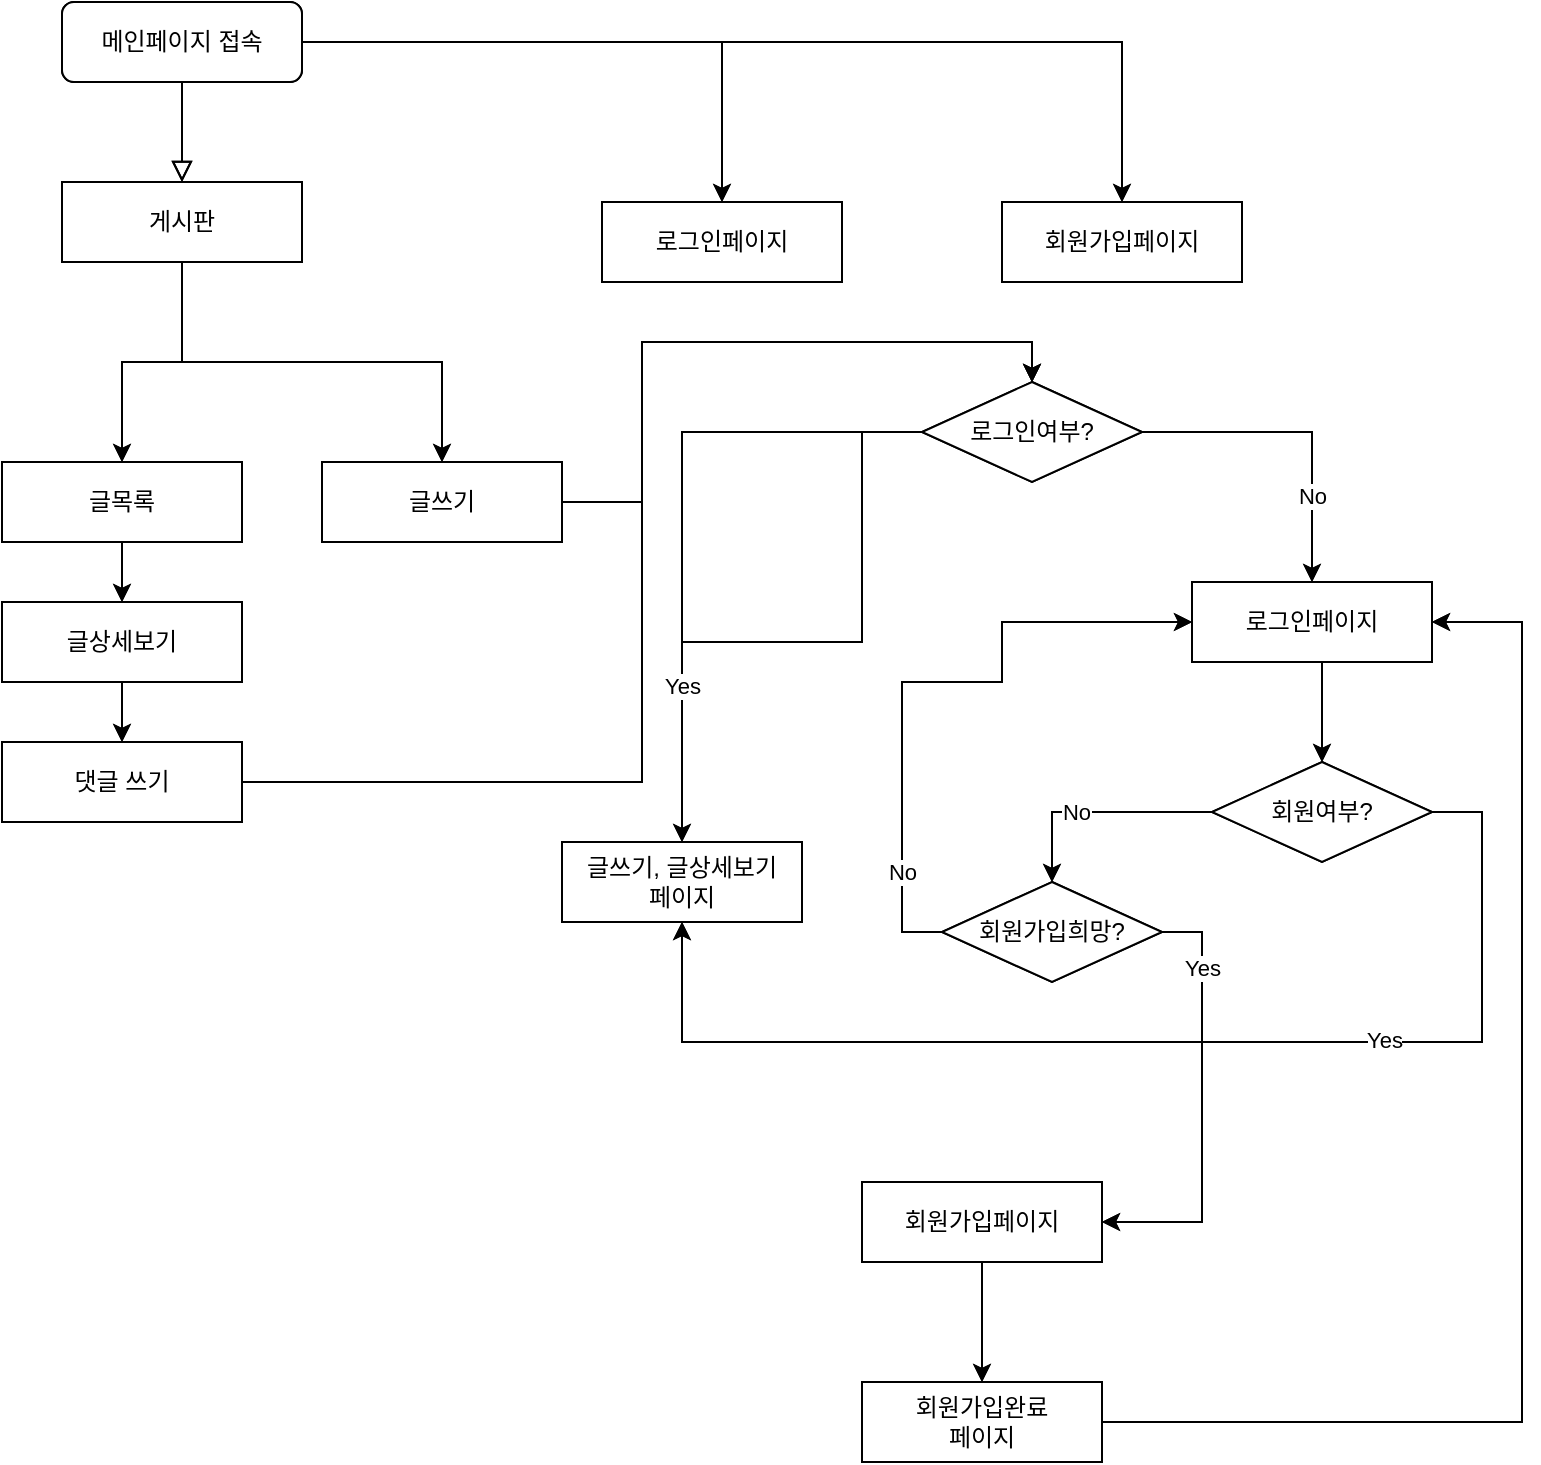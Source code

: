 <mxfile version="13.0.2" type="github">
  <diagram id="C5RBs43oDa-KdzZeNtuy" name="Page-1">
    <mxGraphModel dx="1342" dy="611" grid="1" gridSize="10" guides="1" tooltips="1" connect="1" arrows="1" fold="1" page="1" pageScale="1" pageWidth="827" pageHeight="1169" math="0" shadow="0">
      <root>
        <mxCell id="WIyWlLk6GJQsqaUBKTNV-0" />
        <mxCell id="WIyWlLk6GJQsqaUBKTNV-1" parent="WIyWlLk6GJQsqaUBKTNV-0" />
        <mxCell id="WIyWlLk6GJQsqaUBKTNV-2" value="" style="rounded=0;html=1;jettySize=auto;orthogonalLoop=1;fontSize=11;endArrow=block;endFill=0;endSize=8;strokeWidth=1;shadow=0;labelBackgroundColor=none;edgeStyle=orthogonalEdgeStyle;entryX=0.5;entryY=0;entryDx=0;entryDy=0;" parent="WIyWlLk6GJQsqaUBKTNV-1" source="WIyWlLk6GJQsqaUBKTNV-3" target="Er5VTYdc8t7rbzbYmwnD-3" edge="1">
          <mxGeometry relative="1" as="geometry">
            <mxPoint x="130" y="110" as="targetPoint" />
          </mxGeometry>
        </mxCell>
        <mxCell id="Er5VTYdc8t7rbzbYmwnD-9" style="edgeStyle=orthogonalEdgeStyle;rounded=0;orthogonalLoop=1;jettySize=auto;html=1;" parent="WIyWlLk6GJQsqaUBKTNV-1" source="WIyWlLk6GJQsqaUBKTNV-3" target="Er5VTYdc8t7rbzbYmwnD-5" edge="1">
          <mxGeometry relative="1" as="geometry" />
        </mxCell>
        <mxCell id="Er5VTYdc8t7rbzbYmwnD-15" style="edgeStyle=orthogonalEdgeStyle;rounded=0;orthogonalLoop=1;jettySize=auto;html=1;exitX=1;exitY=0.5;exitDx=0;exitDy=0;entryX=0.5;entryY=0;entryDx=0;entryDy=0;" parent="WIyWlLk6GJQsqaUBKTNV-1" source="WIyWlLk6GJQsqaUBKTNV-3" target="Er5VTYdc8t7rbzbYmwnD-10" edge="1">
          <mxGeometry relative="1" as="geometry" />
        </mxCell>
        <mxCell id="WIyWlLk6GJQsqaUBKTNV-3" value="메인페이지 접속" style="rounded=1;whiteSpace=wrap;html=1;fontSize=12;glass=0;strokeWidth=1;shadow=0;" parent="WIyWlLk6GJQsqaUBKTNV-1" vertex="1">
          <mxGeometry x="70" y="20" width="120" height="40" as="geometry" />
        </mxCell>
        <mxCell id="Er5VTYdc8t7rbzbYmwnD-13" style="edgeStyle=orthogonalEdgeStyle;rounded=0;orthogonalLoop=1;jettySize=auto;html=1;entryX=0.5;entryY=0;entryDx=0;entryDy=0;" parent="WIyWlLk6GJQsqaUBKTNV-1" source="Er5VTYdc8t7rbzbYmwnD-3" target="Er5VTYdc8t7rbzbYmwnD-11" edge="1">
          <mxGeometry relative="1" as="geometry" />
        </mxCell>
        <mxCell id="Er5VTYdc8t7rbzbYmwnD-14" style="edgeStyle=orthogonalEdgeStyle;rounded=0;orthogonalLoop=1;jettySize=auto;html=1;entryX=0.5;entryY=0;entryDx=0;entryDy=0;" parent="WIyWlLk6GJQsqaUBKTNV-1" source="Er5VTYdc8t7rbzbYmwnD-3" target="Er5VTYdc8t7rbzbYmwnD-12" edge="1">
          <mxGeometry relative="1" as="geometry">
            <Array as="points">
              <mxPoint x="130" y="200" />
              <mxPoint x="260" y="200" />
            </Array>
          </mxGeometry>
        </mxCell>
        <mxCell id="Er5VTYdc8t7rbzbYmwnD-3" value="게시판" style="rounded=0;whiteSpace=wrap;html=1;" parent="WIyWlLk6GJQsqaUBKTNV-1" vertex="1">
          <mxGeometry x="70" y="110" width="120" height="40" as="geometry" />
        </mxCell>
        <mxCell id="Er5VTYdc8t7rbzbYmwnD-5" value="로그인페이지" style="rounded=0;whiteSpace=wrap;html=1;" parent="WIyWlLk6GJQsqaUBKTNV-1" vertex="1">
          <mxGeometry x="340" y="120" width="120" height="40" as="geometry" />
        </mxCell>
        <mxCell id="Er5VTYdc8t7rbzbYmwnD-10" value="회원가입페이지" style="rounded=0;whiteSpace=wrap;html=1;" parent="WIyWlLk6GJQsqaUBKTNV-1" vertex="1">
          <mxGeometry x="540" y="120" width="120" height="40" as="geometry" />
        </mxCell>
        <mxCell id="Er5VTYdc8t7rbzbYmwnD-27" style="edgeStyle=orthogonalEdgeStyle;rounded=0;orthogonalLoop=1;jettySize=auto;html=1;exitX=0.5;exitY=1;exitDx=0;exitDy=0;entryX=0.5;entryY=0;entryDx=0;entryDy=0;" parent="WIyWlLk6GJQsqaUBKTNV-1" source="Er5VTYdc8t7rbzbYmwnD-11" target="Er5VTYdc8t7rbzbYmwnD-26" edge="1">
          <mxGeometry relative="1" as="geometry" />
        </mxCell>
        <mxCell id="Er5VTYdc8t7rbzbYmwnD-11" value="글목록" style="rounded=0;whiteSpace=wrap;html=1;" parent="WIyWlLk6GJQsqaUBKTNV-1" vertex="1">
          <mxGeometry x="40" y="250" width="120" height="40" as="geometry" />
        </mxCell>
        <mxCell id="Er5VTYdc8t7rbzbYmwnD-24" style="edgeStyle=orthogonalEdgeStyle;rounded=0;orthogonalLoop=1;jettySize=auto;html=1;entryX=0.5;entryY=0;entryDx=0;entryDy=0;exitX=1;exitY=0.5;exitDx=0;exitDy=0;" parent="WIyWlLk6GJQsqaUBKTNV-1" source="Er5VTYdc8t7rbzbYmwnD-12" target="Er5VTYdc8t7rbzbYmwnD-16" edge="1">
          <mxGeometry relative="1" as="geometry">
            <mxPoint x="370" y="270" as="sourcePoint" />
            <Array as="points">
              <mxPoint x="360" y="270" />
              <mxPoint x="360" y="190" />
              <mxPoint x="555" y="190" />
            </Array>
          </mxGeometry>
        </mxCell>
        <mxCell id="Er5VTYdc8t7rbzbYmwnD-12" value="글쓰기" style="rounded=0;whiteSpace=wrap;html=1;" parent="WIyWlLk6GJQsqaUBKTNV-1" vertex="1">
          <mxGeometry x="200" y="250" width="120" height="40" as="geometry" />
        </mxCell>
        <mxCell id="Er5VTYdc8t7rbzbYmwnD-19" style="edgeStyle=orthogonalEdgeStyle;rounded=0;orthogonalLoop=1;jettySize=auto;html=1;entryX=0.5;entryY=0;entryDx=0;entryDy=0;exitX=0;exitY=0.5;exitDx=0;exitDy=0;" parent="WIyWlLk6GJQsqaUBKTNV-1" source="Er5VTYdc8t7rbzbYmwnD-16" target="Er5VTYdc8t7rbzbYmwnD-17" edge="1">
          <mxGeometry relative="1" as="geometry">
            <Array as="points">
              <mxPoint x="470" y="235" />
              <mxPoint x="470" y="340" />
              <mxPoint x="380" y="340" />
            </Array>
            <mxPoint x="460" y="270" as="sourcePoint" />
          </mxGeometry>
        </mxCell>
        <mxCell id="Er5VTYdc8t7rbzbYmwnD-20" value="Yes" style="edgeLabel;html=1;align=center;verticalAlign=middle;resizable=0;points=[];" parent="Er5VTYdc8t7rbzbYmwnD-19" vertex="1" connectable="0">
          <mxGeometry x="0.66" y="-3" relative="1" as="geometry">
            <mxPoint x="3" y="-23" as="offset" />
          </mxGeometry>
        </mxCell>
        <mxCell id="Er5VTYdc8t7rbzbYmwnD-22" style="edgeStyle=orthogonalEdgeStyle;rounded=0;orthogonalLoop=1;jettySize=auto;html=1;entryX=0.5;entryY=0;entryDx=0;entryDy=0;exitX=1;exitY=0.5;exitDx=0;exitDy=0;" parent="WIyWlLk6GJQsqaUBKTNV-1" source="Er5VTYdc8t7rbzbYmwnD-16" target="Er5VTYdc8t7rbzbYmwnD-21" edge="1">
          <mxGeometry relative="1" as="geometry">
            <Array as="points">
              <mxPoint x="695" y="235" />
            </Array>
          </mxGeometry>
        </mxCell>
        <mxCell id="Er5VTYdc8t7rbzbYmwnD-23" value="No" style="edgeLabel;html=1;align=center;verticalAlign=middle;resizable=0;points=[];" parent="Er5VTYdc8t7rbzbYmwnD-22" vertex="1" connectable="0">
          <mxGeometry x="0.72" y="-2" relative="1" as="geometry">
            <mxPoint x="2" y="-21" as="offset" />
          </mxGeometry>
        </mxCell>
        <mxCell id="Er5VTYdc8t7rbzbYmwnD-16" value="로그인여부?" style="rhombus;whiteSpace=wrap;html=1;" parent="WIyWlLk6GJQsqaUBKTNV-1" vertex="1">
          <mxGeometry x="500" y="210" width="110" height="50" as="geometry" />
        </mxCell>
        <mxCell id="Er5VTYdc8t7rbzbYmwnD-17" value="&lt;div&gt;글쓰기, 글상세보기&lt;/div&gt;&lt;div&gt; 페이지&lt;/div&gt;" style="rounded=0;whiteSpace=wrap;html=1;" parent="WIyWlLk6GJQsqaUBKTNV-1" vertex="1">
          <mxGeometry x="320" y="440" width="120" height="40" as="geometry" />
        </mxCell>
        <mxCell id="Er5VTYdc8t7rbzbYmwnD-28" style="edgeStyle=orthogonalEdgeStyle;rounded=0;orthogonalLoop=1;jettySize=auto;html=1;entryX=0.5;entryY=0;entryDx=0;entryDy=0;" parent="WIyWlLk6GJQsqaUBKTNV-1" source="Er5VTYdc8t7rbzbYmwnD-21" target="Er5VTYdc8t7rbzbYmwnD-25" edge="1">
          <mxGeometry relative="1" as="geometry">
            <Array as="points">
              <mxPoint x="700" y="330" />
              <mxPoint x="700" y="330" />
            </Array>
          </mxGeometry>
        </mxCell>
        <mxCell id="Er5VTYdc8t7rbzbYmwnD-21" value="로그인페이지" style="rounded=0;whiteSpace=wrap;html=1;" parent="WIyWlLk6GJQsqaUBKTNV-1" vertex="1">
          <mxGeometry x="635" y="310" width="120" height="40" as="geometry" />
        </mxCell>
        <mxCell id="Er5VTYdc8t7rbzbYmwnD-41" style="edgeStyle=orthogonalEdgeStyle;rounded=0;orthogonalLoop=1;jettySize=auto;html=1;entryX=0.5;entryY=0;entryDx=0;entryDy=0;exitX=0;exitY=0.5;exitDx=0;exitDy=0;" parent="WIyWlLk6GJQsqaUBKTNV-1" source="Er5VTYdc8t7rbzbYmwnD-25" target="Er5VTYdc8t7rbzbYmwnD-40" edge="1">
          <mxGeometry relative="1" as="geometry">
            <Array as="points">
              <mxPoint x="565" y="425" />
            </Array>
          </mxGeometry>
        </mxCell>
        <mxCell id="Er5VTYdc8t7rbzbYmwnD-42" value="No" style="edgeLabel;html=1;align=center;verticalAlign=middle;resizable=0;points=[];" parent="Er5VTYdc8t7rbzbYmwnD-41" vertex="1" connectable="0">
          <mxGeometry x="0.304" y="-3" relative="1" as="geometry">
            <mxPoint x="7" y="3" as="offset" />
          </mxGeometry>
        </mxCell>
        <mxCell id="Ws9FxUS3VoPSKtANs8RR-11" style="edgeStyle=orthogonalEdgeStyle;rounded=0;orthogonalLoop=1;jettySize=auto;html=1;entryX=0.5;entryY=1;entryDx=0;entryDy=0;exitX=1;exitY=0.5;exitDx=0;exitDy=0;" parent="WIyWlLk6GJQsqaUBKTNV-1" source="Er5VTYdc8t7rbzbYmwnD-25" target="Er5VTYdc8t7rbzbYmwnD-17" edge="1">
          <mxGeometry relative="1" as="geometry">
            <Array as="points">
              <mxPoint x="780" y="425" />
              <mxPoint x="780" y="540" />
              <mxPoint x="380" y="540" />
            </Array>
          </mxGeometry>
        </mxCell>
        <mxCell id="Ws9FxUS3VoPSKtANs8RR-12" value="Yes" style="edgeLabel;html=1;align=center;verticalAlign=middle;resizable=0;points=[];" parent="Ws9FxUS3VoPSKtANs8RR-11" vertex="1" connectable="0">
          <mxGeometry x="-0.368" y="-1" relative="1" as="geometry">
            <mxPoint as="offset" />
          </mxGeometry>
        </mxCell>
        <mxCell id="Er5VTYdc8t7rbzbYmwnD-25" value="회원여부?" style="rhombus;whiteSpace=wrap;html=1;" parent="WIyWlLk6GJQsqaUBKTNV-1" vertex="1">
          <mxGeometry x="645" y="400" width="110" height="50" as="geometry" />
        </mxCell>
        <mxCell id="Ws9FxUS3VoPSKtANs8RR-14" style="edgeStyle=orthogonalEdgeStyle;rounded=0;orthogonalLoop=1;jettySize=auto;html=1;exitX=0.5;exitY=1;exitDx=0;exitDy=0;entryX=0.5;entryY=0;entryDx=0;entryDy=0;" parent="WIyWlLk6GJQsqaUBKTNV-1" source="Er5VTYdc8t7rbzbYmwnD-26" target="Ws9FxUS3VoPSKtANs8RR-13" edge="1">
          <mxGeometry relative="1" as="geometry" />
        </mxCell>
        <mxCell id="Er5VTYdc8t7rbzbYmwnD-26" value="글상세보기" style="rounded=0;whiteSpace=wrap;html=1;" parent="WIyWlLk6GJQsqaUBKTNV-1" vertex="1">
          <mxGeometry x="40" y="320" width="120" height="40" as="geometry" />
        </mxCell>
        <mxCell id="Ws9FxUS3VoPSKtANs8RR-0" style="edgeStyle=orthogonalEdgeStyle;rounded=0;orthogonalLoop=1;jettySize=auto;html=1;entryX=0;entryY=0.5;entryDx=0;entryDy=0;exitX=0;exitY=0.5;exitDx=0;exitDy=0;" parent="WIyWlLk6GJQsqaUBKTNV-1" source="Er5VTYdc8t7rbzbYmwnD-40" target="Er5VTYdc8t7rbzbYmwnD-21" edge="1">
          <mxGeometry relative="1" as="geometry">
            <Array as="points">
              <mxPoint x="490" y="485" />
              <mxPoint x="490" y="360" />
              <mxPoint x="540" y="360" />
              <mxPoint x="540" y="330" />
            </Array>
          </mxGeometry>
        </mxCell>
        <mxCell id="Ws9FxUS3VoPSKtANs8RR-1" value="&lt;div&gt;No&lt;/div&gt;" style="edgeLabel;html=1;align=center;verticalAlign=middle;resizable=0;points=[];" parent="Ws9FxUS3VoPSKtANs8RR-0" vertex="1" connectable="0">
          <mxGeometry x="-0.68" y="-2" relative="1" as="geometry">
            <mxPoint x="-2" y="1" as="offset" />
          </mxGeometry>
        </mxCell>
        <mxCell id="Ws9FxUS3VoPSKtANs8RR-3" style="edgeStyle=orthogonalEdgeStyle;rounded=0;orthogonalLoop=1;jettySize=auto;html=1;exitX=1;exitY=0.5;exitDx=0;exitDy=0;entryX=1;entryY=0.5;entryDx=0;entryDy=0;" parent="WIyWlLk6GJQsqaUBKTNV-1" source="Er5VTYdc8t7rbzbYmwnD-40" target="Er5VTYdc8t7rbzbYmwnD-43" edge="1">
          <mxGeometry relative="1" as="geometry" />
        </mxCell>
        <mxCell id="Ws9FxUS3VoPSKtANs8RR-10" value="Yes" style="edgeLabel;html=1;align=center;verticalAlign=middle;resizable=0;points=[];" parent="Ws9FxUS3VoPSKtANs8RR-3" vertex="1" connectable="0">
          <mxGeometry x="-0.647" relative="1" as="geometry">
            <mxPoint as="offset" />
          </mxGeometry>
        </mxCell>
        <mxCell id="Er5VTYdc8t7rbzbYmwnD-40" value="회원가입희망?" style="rhombus;whiteSpace=wrap;html=1;" parent="WIyWlLk6GJQsqaUBKTNV-1" vertex="1">
          <mxGeometry x="510" y="460" width="110" height="50" as="geometry" />
        </mxCell>
        <mxCell id="Ws9FxUS3VoPSKtANs8RR-9" style="edgeStyle=orthogonalEdgeStyle;rounded=0;orthogonalLoop=1;jettySize=auto;html=1;entryX=0.5;entryY=0;entryDx=0;entryDy=0;" parent="WIyWlLk6GJQsqaUBKTNV-1" source="Er5VTYdc8t7rbzbYmwnD-43" target="Ws9FxUS3VoPSKtANs8RR-6" edge="1">
          <mxGeometry relative="1" as="geometry" />
        </mxCell>
        <mxCell id="Er5VTYdc8t7rbzbYmwnD-43" value="회원가입페이지" style="rounded=0;whiteSpace=wrap;html=1;" parent="WIyWlLk6GJQsqaUBKTNV-1" vertex="1">
          <mxGeometry x="470" y="610" width="120" height="40" as="geometry" />
        </mxCell>
        <mxCell id="Ws9FxUS3VoPSKtANs8RR-8" style="edgeStyle=orthogonalEdgeStyle;rounded=0;orthogonalLoop=1;jettySize=auto;html=1;entryX=1;entryY=0.5;entryDx=0;entryDy=0;" parent="WIyWlLk6GJQsqaUBKTNV-1" source="Ws9FxUS3VoPSKtANs8RR-6" target="Er5VTYdc8t7rbzbYmwnD-21" edge="1">
          <mxGeometry relative="1" as="geometry">
            <Array as="points">
              <mxPoint x="800" y="730" />
              <mxPoint x="800" y="330" />
            </Array>
          </mxGeometry>
        </mxCell>
        <mxCell id="Ws9FxUS3VoPSKtANs8RR-6" value="&lt;div&gt;회원가입완료&lt;/div&gt;&lt;div&gt;페이지&lt;br&gt;&lt;/div&gt;" style="rounded=0;whiteSpace=wrap;html=1;" parent="WIyWlLk6GJQsqaUBKTNV-1" vertex="1">
          <mxGeometry x="470" y="710" width="120" height="40" as="geometry" />
        </mxCell>
        <mxCell id="Ws9FxUS3VoPSKtANs8RR-15" style="edgeStyle=orthogonalEdgeStyle;rounded=0;orthogonalLoop=1;jettySize=auto;html=1;entryX=0.5;entryY=0;entryDx=0;entryDy=0;" parent="WIyWlLk6GJQsqaUBKTNV-1" source="Ws9FxUS3VoPSKtANs8RR-13" target="Er5VTYdc8t7rbzbYmwnD-16" edge="1">
          <mxGeometry relative="1" as="geometry">
            <Array as="points">
              <mxPoint x="360" y="410" />
              <mxPoint x="360" y="190" />
              <mxPoint x="555" y="190" />
            </Array>
          </mxGeometry>
        </mxCell>
        <mxCell id="Ws9FxUS3VoPSKtANs8RR-13" value="댓글 쓰기" style="rounded=0;whiteSpace=wrap;html=1;" parent="WIyWlLk6GJQsqaUBKTNV-1" vertex="1">
          <mxGeometry x="40" y="390" width="120" height="40" as="geometry" />
        </mxCell>
        <mxCell id="NQuxh-edQrELO2KPgkPx-0" value="" style="rounded=0;html=1;jettySize=auto;orthogonalLoop=1;fontSize=11;endArrow=block;endFill=0;endSize=8;strokeWidth=1;shadow=0;labelBackgroundColor=none;edgeStyle=orthogonalEdgeStyle;entryX=0.5;entryY=0;entryDx=0;entryDy=0;" edge="1" parent="WIyWlLk6GJQsqaUBKTNV-1" source="NQuxh-edQrELO2KPgkPx-3" target="NQuxh-edQrELO2KPgkPx-6">
          <mxGeometry relative="1" as="geometry">
            <mxPoint x="130" y="110" as="targetPoint" />
          </mxGeometry>
        </mxCell>
        <mxCell id="NQuxh-edQrELO2KPgkPx-1" style="edgeStyle=orthogonalEdgeStyle;rounded=0;orthogonalLoop=1;jettySize=auto;html=1;" edge="1" parent="WIyWlLk6GJQsqaUBKTNV-1" source="NQuxh-edQrELO2KPgkPx-3" target="NQuxh-edQrELO2KPgkPx-7">
          <mxGeometry relative="1" as="geometry" />
        </mxCell>
        <mxCell id="NQuxh-edQrELO2KPgkPx-2" style="edgeStyle=orthogonalEdgeStyle;rounded=0;orthogonalLoop=1;jettySize=auto;html=1;exitX=1;exitY=0.5;exitDx=0;exitDy=0;entryX=0.5;entryY=0;entryDx=0;entryDy=0;" edge="1" parent="WIyWlLk6GJQsqaUBKTNV-1" source="NQuxh-edQrELO2KPgkPx-3" target="NQuxh-edQrELO2KPgkPx-8">
          <mxGeometry relative="1" as="geometry" />
        </mxCell>
        <mxCell id="NQuxh-edQrELO2KPgkPx-3" value="메인페이지 접속" style="rounded=1;whiteSpace=wrap;html=1;fontSize=12;glass=0;strokeWidth=1;shadow=0;" vertex="1" parent="WIyWlLk6GJQsqaUBKTNV-1">
          <mxGeometry x="70" y="20" width="120" height="40" as="geometry" />
        </mxCell>
        <mxCell id="NQuxh-edQrELO2KPgkPx-4" style="edgeStyle=orthogonalEdgeStyle;rounded=0;orthogonalLoop=1;jettySize=auto;html=1;entryX=0.5;entryY=0;entryDx=0;entryDy=0;" edge="1" parent="WIyWlLk6GJQsqaUBKTNV-1" source="NQuxh-edQrELO2KPgkPx-6" target="NQuxh-edQrELO2KPgkPx-10">
          <mxGeometry relative="1" as="geometry" />
        </mxCell>
        <mxCell id="NQuxh-edQrELO2KPgkPx-5" style="edgeStyle=orthogonalEdgeStyle;rounded=0;orthogonalLoop=1;jettySize=auto;html=1;entryX=0.5;entryY=0;entryDx=0;entryDy=0;" edge="1" parent="WIyWlLk6GJQsqaUBKTNV-1" source="NQuxh-edQrELO2KPgkPx-6" target="NQuxh-edQrELO2KPgkPx-12">
          <mxGeometry relative="1" as="geometry">
            <Array as="points">
              <mxPoint x="130" y="200" />
              <mxPoint x="260" y="200" />
            </Array>
          </mxGeometry>
        </mxCell>
        <mxCell id="NQuxh-edQrELO2KPgkPx-6" value="게시판" style="rounded=0;whiteSpace=wrap;html=1;" vertex="1" parent="WIyWlLk6GJQsqaUBKTNV-1">
          <mxGeometry x="70" y="110" width="120" height="40" as="geometry" />
        </mxCell>
        <mxCell id="NQuxh-edQrELO2KPgkPx-7" value="로그인페이지" style="rounded=0;whiteSpace=wrap;html=1;" vertex="1" parent="WIyWlLk6GJQsqaUBKTNV-1">
          <mxGeometry x="340" y="120" width="120" height="40" as="geometry" />
        </mxCell>
        <mxCell id="NQuxh-edQrELO2KPgkPx-8" value="회원가입페이지" style="rounded=0;whiteSpace=wrap;html=1;" vertex="1" parent="WIyWlLk6GJQsqaUBKTNV-1">
          <mxGeometry x="540" y="120" width="120" height="40" as="geometry" />
        </mxCell>
        <mxCell id="NQuxh-edQrELO2KPgkPx-9" style="edgeStyle=orthogonalEdgeStyle;rounded=0;orthogonalLoop=1;jettySize=auto;html=1;exitX=0.5;exitY=1;exitDx=0;exitDy=0;entryX=0.5;entryY=0;entryDx=0;entryDy=0;" edge="1" parent="WIyWlLk6GJQsqaUBKTNV-1" source="NQuxh-edQrELO2KPgkPx-10" target="NQuxh-edQrELO2KPgkPx-27">
          <mxGeometry relative="1" as="geometry" />
        </mxCell>
        <mxCell id="NQuxh-edQrELO2KPgkPx-10" value="글목록" style="rounded=0;whiteSpace=wrap;html=1;" vertex="1" parent="WIyWlLk6GJQsqaUBKTNV-1">
          <mxGeometry x="40" y="250" width="120" height="40" as="geometry" />
        </mxCell>
        <mxCell id="NQuxh-edQrELO2KPgkPx-11" style="edgeStyle=orthogonalEdgeStyle;rounded=0;orthogonalLoop=1;jettySize=auto;html=1;entryX=0.5;entryY=0;entryDx=0;entryDy=0;exitX=1;exitY=0.5;exitDx=0;exitDy=0;" edge="1" parent="WIyWlLk6GJQsqaUBKTNV-1" source="NQuxh-edQrELO2KPgkPx-12" target="NQuxh-edQrELO2KPgkPx-17">
          <mxGeometry relative="1" as="geometry">
            <mxPoint x="370" y="270" as="sourcePoint" />
            <Array as="points">
              <mxPoint x="360" y="270" />
              <mxPoint x="360" y="190" />
              <mxPoint x="555" y="190" />
            </Array>
          </mxGeometry>
        </mxCell>
        <mxCell id="NQuxh-edQrELO2KPgkPx-12" value="글쓰기" style="rounded=0;whiteSpace=wrap;html=1;" vertex="1" parent="WIyWlLk6GJQsqaUBKTNV-1">
          <mxGeometry x="200" y="250" width="120" height="40" as="geometry" />
        </mxCell>
        <mxCell id="NQuxh-edQrELO2KPgkPx-13" style="edgeStyle=orthogonalEdgeStyle;rounded=0;orthogonalLoop=1;jettySize=auto;html=1;entryX=0.5;entryY=0;entryDx=0;entryDy=0;exitX=0;exitY=0.5;exitDx=0;exitDy=0;" edge="1" parent="WIyWlLk6GJQsqaUBKTNV-1" source="NQuxh-edQrELO2KPgkPx-17" target="NQuxh-edQrELO2KPgkPx-18">
          <mxGeometry relative="1" as="geometry">
            <Array as="points">
              <mxPoint x="380" y="235" />
            </Array>
            <mxPoint x="460" y="270" as="sourcePoint" />
          </mxGeometry>
        </mxCell>
        <mxCell id="NQuxh-edQrELO2KPgkPx-14" value="Yes" style="edgeLabel;html=1;align=center;verticalAlign=middle;resizable=0;points=[];" vertex="1" connectable="0" parent="NQuxh-edQrELO2KPgkPx-13">
          <mxGeometry x="0.66" y="-3" relative="1" as="geometry">
            <mxPoint x="3" y="-23" as="offset" />
          </mxGeometry>
        </mxCell>
        <mxCell id="NQuxh-edQrELO2KPgkPx-15" style="edgeStyle=orthogonalEdgeStyle;rounded=0;orthogonalLoop=1;jettySize=auto;html=1;entryX=0.5;entryY=0;entryDx=0;entryDy=0;exitX=1;exitY=0.5;exitDx=0;exitDy=0;" edge="1" parent="WIyWlLk6GJQsqaUBKTNV-1" source="NQuxh-edQrELO2KPgkPx-17" target="NQuxh-edQrELO2KPgkPx-20">
          <mxGeometry relative="1" as="geometry">
            <Array as="points">
              <mxPoint x="695" y="235" />
            </Array>
          </mxGeometry>
        </mxCell>
        <mxCell id="NQuxh-edQrELO2KPgkPx-16" value="No" style="edgeLabel;html=1;align=center;verticalAlign=middle;resizable=0;points=[];" vertex="1" connectable="0" parent="NQuxh-edQrELO2KPgkPx-15">
          <mxGeometry x="0.72" y="-2" relative="1" as="geometry">
            <mxPoint x="2" y="-21" as="offset" />
          </mxGeometry>
        </mxCell>
        <mxCell id="NQuxh-edQrELO2KPgkPx-17" value="로그인여부?" style="rhombus;whiteSpace=wrap;html=1;" vertex="1" parent="WIyWlLk6GJQsqaUBKTNV-1">
          <mxGeometry x="500" y="210" width="110" height="50" as="geometry" />
        </mxCell>
        <mxCell id="NQuxh-edQrELO2KPgkPx-18" value="&lt;div&gt;글쓰기, 글상세보기&lt;/div&gt;&lt;div&gt; 페이지&lt;/div&gt;" style="rounded=0;whiteSpace=wrap;html=1;" vertex="1" parent="WIyWlLk6GJQsqaUBKTNV-1">
          <mxGeometry x="320" y="440" width="120" height="40" as="geometry" />
        </mxCell>
        <mxCell id="NQuxh-edQrELO2KPgkPx-19" style="edgeStyle=orthogonalEdgeStyle;rounded=0;orthogonalLoop=1;jettySize=auto;html=1;entryX=0.5;entryY=0;entryDx=0;entryDy=0;" edge="1" parent="WIyWlLk6GJQsqaUBKTNV-1" source="NQuxh-edQrELO2KPgkPx-20" target="NQuxh-edQrELO2KPgkPx-25">
          <mxGeometry relative="1" as="geometry">
            <Array as="points">
              <mxPoint x="700" y="330" />
              <mxPoint x="700" y="330" />
            </Array>
          </mxGeometry>
        </mxCell>
        <mxCell id="NQuxh-edQrELO2KPgkPx-20" value="로그인페이지" style="rounded=0;whiteSpace=wrap;html=1;" vertex="1" parent="WIyWlLk6GJQsqaUBKTNV-1">
          <mxGeometry x="635" y="310" width="120" height="40" as="geometry" />
        </mxCell>
        <mxCell id="NQuxh-edQrELO2KPgkPx-21" style="edgeStyle=orthogonalEdgeStyle;rounded=0;orthogonalLoop=1;jettySize=auto;html=1;entryX=0.5;entryY=0;entryDx=0;entryDy=0;exitX=0;exitY=0.5;exitDx=0;exitDy=0;" edge="1" parent="WIyWlLk6GJQsqaUBKTNV-1" source="NQuxh-edQrELO2KPgkPx-25" target="NQuxh-edQrELO2KPgkPx-32">
          <mxGeometry relative="1" as="geometry">
            <Array as="points">
              <mxPoint x="565" y="425" />
            </Array>
          </mxGeometry>
        </mxCell>
        <mxCell id="NQuxh-edQrELO2KPgkPx-22" value="No" style="edgeLabel;html=1;align=center;verticalAlign=middle;resizable=0;points=[];" vertex="1" connectable="0" parent="NQuxh-edQrELO2KPgkPx-21">
          <mxGeometry x="0.304" y="-3" relative="1" as="geometry">
            <mxPoint x="7" y="3" as="offset" />
          </mxGeometry>
        </mxCell>
        <mxCell id="NQuxh-edQrELO2KPgkPx-23" style="edgeStyle=orthogonalEdgeStyle;rounded=0;orthogonalLoop=1;jettySize=auto;html=1;entryX=0.5;entryY=1;entryDx=0;entryDy=0;exitX=1;exitY=0.5;exitDx=0;exitDy=0;" edge="1" parent="WIyWlLk6GJQsqaUBKTNV-1" source="NQuxh-edQrELO2KPgkPx-25" target="NQuxh-edQrELO2KPgkPx-18">
          <mxGeometry relative="1" as="geometry">
            <Array as="points">
              <mxPoint x="780" y="425" />
              <mxPoint x="780" y="540" />
              <mxPoint x="380" y="540" />
            </Array>
          </mxGeometry>
        </mxCell>
        <mxCell id="NQuxh-edQrELO2KPgkPx-24" value="Yes" style="edgeLabel;html=1;align=center;verticalAlign=middle;resizable=0;points=[];" vertex="1" connectable="0" parent="NQuxh-edQrELO2KPgkPx-23">
          <mxGeometry x="-0.368" y="-1" relative="1" as="geometry">
            <mxPoint as="offset" />
          </mxGeometry>
        </mxCell>
        <mxCell id="NQuxh-edQrELO2KPgkPx-25" value="회원여부?" style="rhombus;whiteSpace=wrap;html=1;" vertex="1" parent="WIyWlLk6GJQsqaUBKTNV-1">
          <mxGeometry x="645" y="400" width="110" height="50" as="geometry" />
        </mxCell>
        <mxCell id="NQuxh-edQrELO2KPgkPx-26" style="edgeStyle=orthogonalEdgeStyle;rounded=0;orthogonalLoop=1;jettySize=auto;html=1;exitX=0.5;exitY=1;exitDx=0;exitDy=0;entryX=0.5;entryY=0;entryDx=0;entryDy=0;" edge="1" parent="WIyWlLk6GJQsqaUBKTNV-1" source="NQuxh-edQrELO2KPgkPx-27" target="NQuxh-edQrELO2KPgkPx-38">
          <mxGeometry relative="1" as="geometry" />
        </mxCell>
        <mxCell id="NQuxh-edQrELO2KPgkPx-27" value="글상세보기" style="rounded=0;whiteSpace=wrap;html=1;" vertex="1" parent="WIyWlLk6GJQsqaUBKTNV-1">
          <mxGeometry x="40" y="320" width="120" height="40" as="geometry" />
        </mxCell>
        <mxCell id="NQuxh-edQrELO2KPgkPx-28" style="edgeStyle=orthogonalEdgeStyle;rounded=0;orthogonalLoop=1;jettySize=auto;html=1;entryX=0;entryY=0.5;entryDx=0;entryDy=0;exitX=0;exitY=0.5;exitDx=0;exitDy=0;" edge="1" parent="WIyWlLk6GJQsqaUBKTNV-1" source="NQuxh-edQrELO2KPgkPx-32" target="NQuxh-edQrELO2KPgkPx-20">
          <mxGeometry relative="1" as="geometry">
            <Array as="points">
              <mxPoint x="490" y="485" />
              <mxPoint x="490" y="360" />
              <mxPoint x="540" y="360" />
              <mxPoint x="540" y="330" />
            </Array>
          </mxGeometry>
        </mxCell>
        <mxCell id="NQuxh-edQrELO2KPgkPx-29" value="&lt;div&gt;No&lt;/div&gt;" style="edgeLabel;html=1;align=center;verticalAlign=middle;resizable=0;points=[];" vertex="1" connectable="0" parent="NQuxh-edQrELO2KPgkPx-28">
          <mxGeometry x="-0.68" y="-2" relative="1" as="geometry">
            <mxPoint x="-2" y="1" as="offset" />
          </mxGeometry>
        </mxCell>
        <mxCell id="NQuxh-edQrELO2KPgkPx-30" style="edgeStyle=orthogonalEdgeStyle;rounded=0;orthogonalLoop=1;jettySize=auto;html=1;exitX=1;exitY=0.5;exitDx=0;exitDy=0;entryX=1;entryY=0.5;entryDx=0;entryDy=0;" edge="1" parent="WIyWlLk6GJQsqaUBKTNV-1" source="NQuxh-edQrELO2KPgkPx-32" target="NQuxh-edQrELO2KPgkPx-34">
          <mxGeometry relative="1" as="geometry" />
        </mxCell>
        <mxCell id="NQuxh-edQrELO2KPgkPx-31" value="Yes" style="edgeLabel;html=1;align=center;verticalAlign=middle;resizable=0;points=[];" vertex="1" connectable="0" parent="NQuxh-edQrELO2KPgkPx-30">
          <mxGeometry x="-0.647" relative="1" as="geometry">
            <mxPoint as="offset" />
          </mxGeometry>
        </mxCell>
        <mxCell id="NQuxh-edQrELO2KPgkPx-32" value="회원가입희망?" style="rhombus;whiteSpace=wrap;html=1;" vertex="1" parent="WIyWlLk6GJQsqaUBKTNV-1">
          <mxGeometry x="510" y="460" width="110" height="50" as="geometry" />
        </mxCell>
        <mxCell id="NQuxh-edQrELO2KPgkPx-33" style="edgeStyle=orthogonalEdgeStyle;rounded=0;orthogonalLoop=1;jettySize=auto;html=1;entryX=0.5;entryY=0;entryDx=0;entryDy=0;" edge="1" parent="WIyWlLk6GJQsqaUBKTNV-1" source="NQuxh-edQrELO2KPgkPx-34" target="NQuxh-edQrELO2KPgkPx-36">
          <mxGeometry relative="1" as="geometry" />
        </mxCell>
        <mxCell id="NQuxh-edQrELO2KPgkPx-34" value="회원가입페이지" style="rounded=0;whiteSpace=wrap;html=1;" vertex="1" parent="WIyWlLk6GJQsqaUBKTNV-1">
          <mxGeometry x="470" y="610" width="120" height="40" as="geometry" />
        </mxCell>
        <mxCell id="NQuxh-edQrELO2KPgkPx-35" style="edgeStyle=orthogonalEdgeStyle;rounded=0;orthogonalLoop=1;jettySize=auto;html=1;entryX=1;entryY=0.5;entryDx=0;entryDy=0;" edge="1" parent="WIyWlLk6GJQsqaUBKTNV-1" source="NQuxh-edQrELO2KPgkPx-36" target="NQuxh-edQrELO2KPgkPx-20">
          <mxGeometry relative="1" as="geometry">
            <Array as="points">
              <mxPoint x="800" y="730" />
              <mxPoint x="800" y="330" />
            </Array>
          </mxGeometry>
        </mxCell>
        <mxCell id="NQuxh-edQrELO2KPgkPx-36" value="&lt;div&gt;회원가입완료&lt;/div&gt;&lt;div&gt;페이지&lt;br&gt;&lt;/div&gt;" style="rounded=0;whiteSpace=wrap;html=1;" vertex="1" parent="WIyWlLk6GJQsqaUBKTNV-1">
          <mxGeometry x="470" y="710" width="120" height="40" as="geometry" />
        </mxCell>
        <mxCell id="NQuxh-edQrELO2KPgkPx-37" style="edgeStyle=orthogonalEdgeStyle;rounded=0;orthogonalLoop=1;jettySize=auto;html=1;entryX=0.5;entryY=0;entryDx=0;entryDy=0;" edge="1" parent="WIyWlLk6GJQsqaUBKTNV-1" source="NQuxh-edQrELO2KPgkPx-38" target="NQuxh-edQrELO2KPgkPx-17">
          <mxGeometry relative="1" as="geometry">
            <Array as="points">
              <mxPoint x="360" y="410" />
              <mxPoint x="360" y="190" />
              <mxPoint x="555" y="190" />
            </Array>
          </mxGeometry>
        </mxCell>
        <mxCell id="NQuxh-edQrELO2KPgkPx-38" value="댓글 쓰기" style="rounded=0;whiteSpace=wrap;html=1;" vertex="1" parent="WIyWlLk6GJQsqaUBKTNV-1">
          <mxGeometry x="40" y="390" width="120" height="40" as="geometry" />
        </mxCell>
      </root>
    </mxGraphModel>
  </diagram>
</mxfile>
